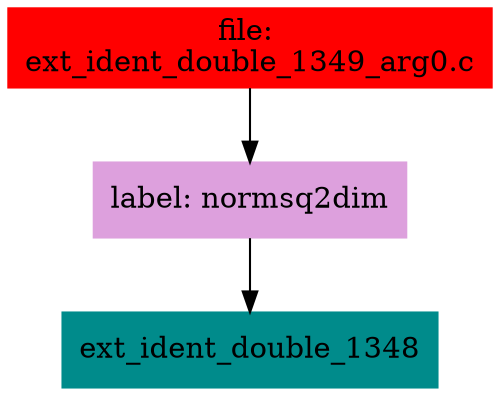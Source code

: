 digraph G {
node [shape=box]

0 [label="file: 
ext_ident_double_1349_arg0.c",color=red, style=filled]
1 [label="label: normsq2dim",color=plum, style=filled]
0 -> 1
2 [label="ext_ident_double_1348",color=cyan4, style=filled]
1 -> 2


}

